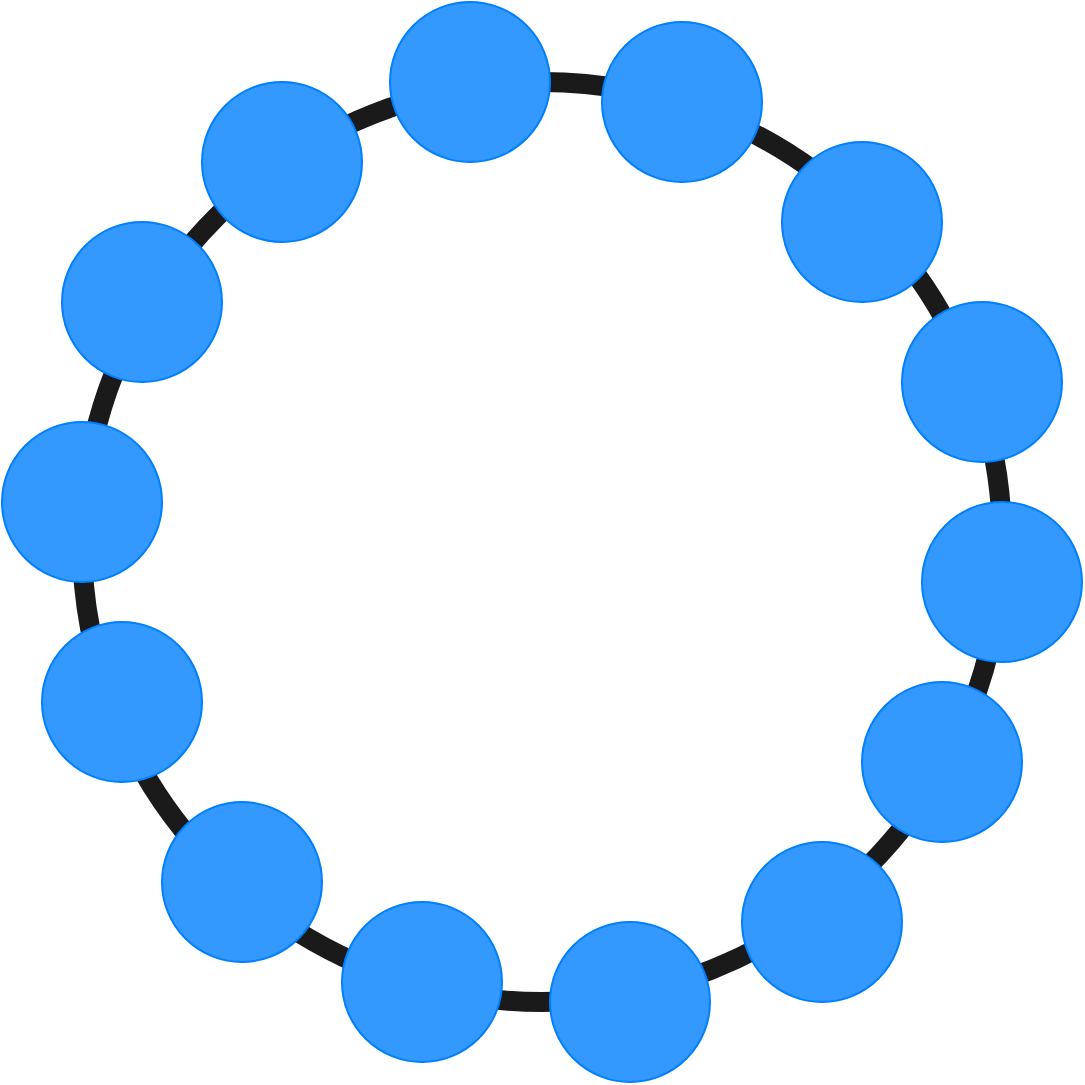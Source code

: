 <mxfile version="14.1.4" type="github">
  <diagram id="3BSnNq3NLg6sYRup1Nu3" name="Page-1">
    <mxGraphModel dx="904" dy="591" grid="1" gridSize="10" guides="1" tooltips="1" connect="1" arrows="1" fold="1" page="1" pageScale="1" pageWidth="827" pageHeight="1169" math="0" shadow="0">
      <root>
        <mxCell id="0" />
        <mxCell id="1" parent="0" />
        <mxCell id="8Eg1PZYVMVxL11ZSGQ0M-19" value="" style="ellipse;whiteSpace=wrap;html=1;aspect=fixed;strokeWidth=10;fillColor=none;strokeColor=#1A1A1A;" vertex="1" parent="1">
          <mxGeometry x="140" y="60" width="460" height="460" as="geometry" />
        </mxCell>
        <mxCell id="8Eg1PZYVMVxL11ZSGQ0M-20" value="" style="ellipse;whiteSpace=wrap;html=1;aspect=fixed;strokeColor=#007FFF;fillColor=#3399FF;" vertex="1" parent="1">
          <mxGeometry x="270" y="470" width="80" height="80" as="geometry" />
        </mxCell>
        <mxCell id="8Eg1PZYVMVxL11ZSGQ0M-21" value="" style="ellipse;whiteSpace=wrap;html=1;aspect=fixed;strokeColor=#007FFF;fillColor=#3399FF;" vertex="1" parent="1">
          <mxGeometry x="180" y="420" width="80" height="80" as="geometry" />
        </mxCell>
        <mxCell id="8Eg1PZYVMVxL11ZSGQ0M-22" value="" style="ellipse;whiteSpace=wrap;html=1;aspect=fixed;strokeColor=#007FFF;fillColor=#3399FF;" vertex="1" parent="1">
          <mxGeometry x="120" y="330" width="80" height="80" as="geometry" />
        </mxCell>
        <mxCell id="8Eg1PZYVMVxL11ZSGQ0M-23" value="" style="ellipse;whiteSpace=wrap;html=1;aspect=fixed;strokeColor=#007FFF;fillColor=#3399FF;" vertex="1" parent="1">
          <mxGeometry x="100" y="230" width="80" height="80" as="geometry" />
        </mxCell>
        <mxCell id="8Eg1PZYVMVxL11ZSGQ0M-24" value="" style="ellipse;whiteSpace=wrap;html=1;aspect=fixed;strokeColor=#007FFF;fillColor=#3399FF;" vertex="1" parent="1">
          <mxGeometry x="130" y="130" width="80" height="80" as="geometry" />
        </mxCell>
        <mxCell id="8Eg1PZYVMVxL11ZSGQ0M-25" value="" style="ellipse;whiteSpace=wrap;html=1;aspect=fixed;strokeColor=#007FFF;fillColor=#3399FF;" vertex="1" parent="1">
          <mxGeometry x="200" y="60" width="80" height="80" as="geometry" />
        </mxCell>
        <mxCell id="8Eg1PZYVMVxL11ZSGQ0M-26" value="" style="ellipse;whiteSpace=wrap;html=1;aspect=fixed;strokeColor=#007FFF;fillColor=#3399FF;" vertex="1" parent="1">
          <mxGeometry x="294" y="20" width="80" height="80" as="geometry" />
        </mxCell>
        <mxCell id="8Eg1PZYVMVxL11ZSGQ0M-27" value="" style="ellipse;whiteSpace=wrap;html=1;aspect=fixed;strokeColor=#007FFF;fillColor=#3399FF;" vertex="1" parent="1">
          <mxGeometry x="550" y="170" width="80" height="80" as="geometry" />
        </mxCell>
        <mxCell id="8Eg1PZYVMVxL11ZSGQ0M-28" value="" style="ellipse;whiteSpace=wrap;html=1;aspect=fixed;strokeColor=#007FFF;fillColor=#3399FF;" vertex="1" parent="1">
          <mxGeometry x="490" y="90" width="80" height="80" as="geometry" />
        </mxCell>
        <mxCell id="8Eg1PZYVMVxL11ZSGQ0M-32" value="" style="ellipse;whiteSpace=wrap;html=1;aspect=fixed;strokeColor=#007FFF;fillColor=#3399FF;" vertex="1" parent="1">
          <mxGeometry x="530" y="360" width="80" height="80" as="geometry" />
        </mxCell>
        <mxCell id="8Eg1PZYVMVxL11ZSGQ0M-33" value="" style="ellipse;whiteSpace=wrap;html=1;aspect=fixed;strokeColor=#007FFF;fillColor=#3399FF;" vertex="1" parent="1">
          <mxGeometry x="470" y="440" width="80" height="80" as="geometry" />
        </mxCell>
        <mxCell id="8Eg1PZYVMVxL11ZSGQ0M-34" value="" style="ellipse;whiteSpace=wrap;html=1;aspect=fixed;strokeColor=#007FFF;fillColor=#3399FF;" vertex="1" parent="1">
          <mxGeometry x="374" y="480" width="80" height="80" as="geometry" />
        </mxCell>
        <mxCell id="8Eg1PZYVMVxL11ZSGQ0M-35" value="" style="ellipse;whiteSpace=wrap;html=1;aspect=fixed;strokeColor=#007FFF;fillColor=#3399FF;" vertex="1" parent="1">
          <mxGeometry x="560" y="270" width="80" height="80" as="geometry" />
        </mxCell>
        <mxCell id="8Eg1PZYVMVxL11ZSGQ0M-36" value="" style="ellipse;whiteSpace=wrap;html=1;aspect=fixed;strokeColor=#007FFF;fillColor=#3399FF;" vertex="1" parent="1">
          <mxGeometry x="400" y="30" width="80" height="80" as="geometry" />
        </mxCell>
      </root>
    </mxGraphModel>
  </diagram>
</mxfile>

